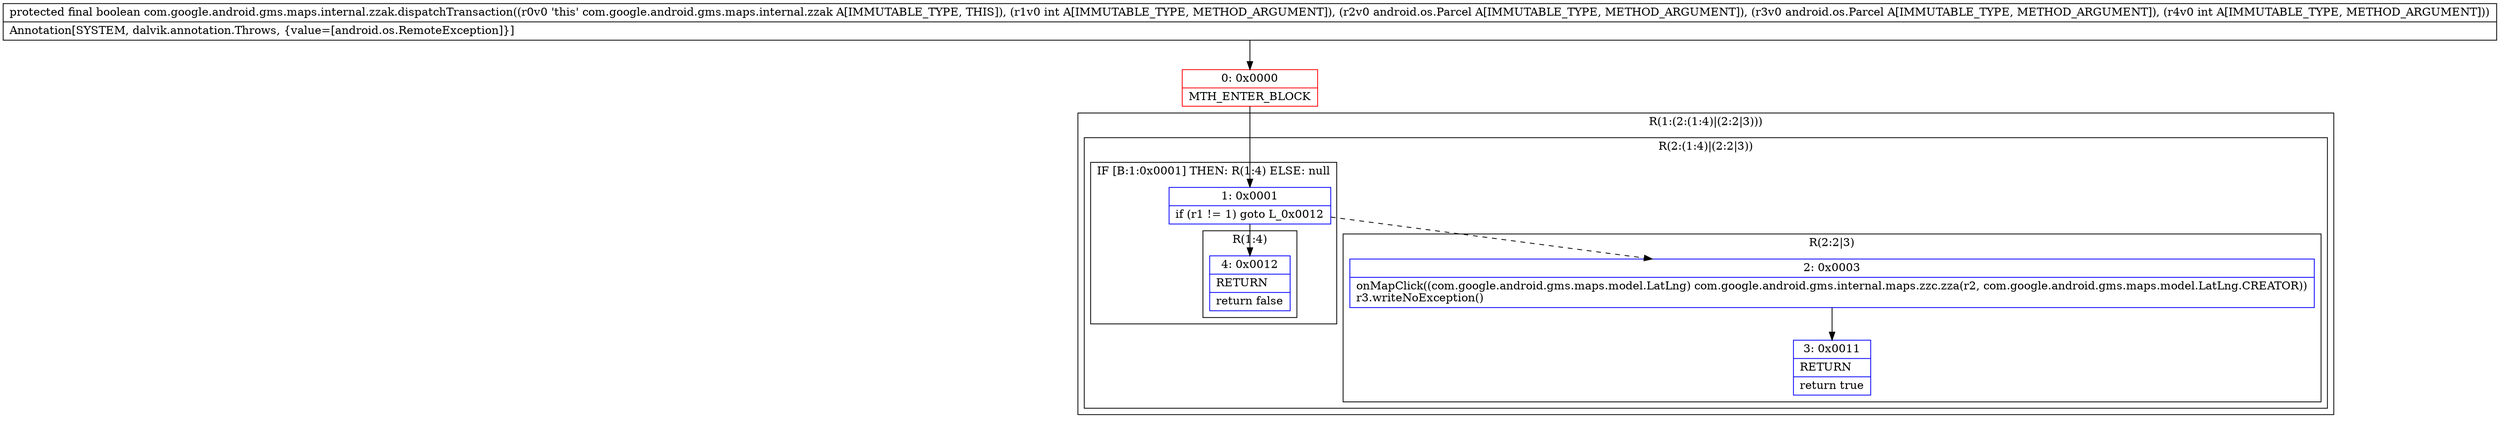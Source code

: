 digraph "CFG forcom.google.android.gms.maps.internal.zzak.dispatchTransaction(ILandroid\/os\/Parcel;Landroid\/os\/Parcel;I)Z" {
subgraph cluster_Region_1456536388 {
label = "R(1:(2:(1:4)|(2:2|3)))";
node [shape=record,color=blue];
subgraph cluster_Region_462638824 {
label = "R(2:(1:4)|(2:2|3))";
node [shape=record,color=blue];
subgraph cluster_IfRegion_1721647584 {
label = "IF [B:1:0x0001] THEN: R(1:4) ELSE: null";
node [shape=record,color=blue];
Node_1 [shape=record,label="{1\:\ 0x0001|if (r1 != 1) goto L_0x0012\l}"];
subgraph cluster_Region_1785142377 {
label = "R(1:4)";
node [shape=record,color=blue];
Node_4 [shape=record,label="{4\:\ 0x0012|RETURN\l|return false\l}"];
}
}
subgraph cluster_Region_1002225850 {
label = "R(2:2|3)";
node [shape=record,color=blue];
Node_2 [shape=record,label="{2\:\ 0x0003|onMapClick((com.google.android.gms.maps.model.LatLng) com.google.android.gms.internal.maps.zzc.zza(r2, com.google.android.gms.maps.model.LatLng.CREATOR))\lr3.writeNoException()\l}"];
Node_3 [shape=record,label="{3\:\ 0x0011|RETURN\l|return true\l}"];
}
}
}
Node_0 [shape=record,color=red,label="{0\:\ 0x0000|MTH_ENTER_BLOCK\l}"];
MethodNode[shape=record,label="{protected final boolean com.google.android.gms.maps.internal.zzak.dispatchTransaction((r0v0 'this' com.google.android.gms.maps.internal.zzak A[IMMUTABLE_TYPE, THIS]), (r1v0 int A[IMMUTABLE_TYPE, METHOD_ARGUMENT]), (r2v0 android.os.Parcel A[IMMUTABLE_TYPE, METHOD_ARGUMENT]), (r3v0 android.os.Parcel A[IMMUTABLE_TYPE, METHOD_ARGUMENT]), (r4v0 int A[IMMUTABLE_TYPE, METHOD_ARGUMENT]))  | Annotation[SYSTEM, dalvik.annotation.Throws, \{value=[android.os.RemoteException]\}]\l}"];
MethodNode -> Node_0;
Node_1 -> Node_2[style=dashed];
Node_1 -> Node_4;
Node_2 -> Node_3;
Node_0 -> Node_1;
}

